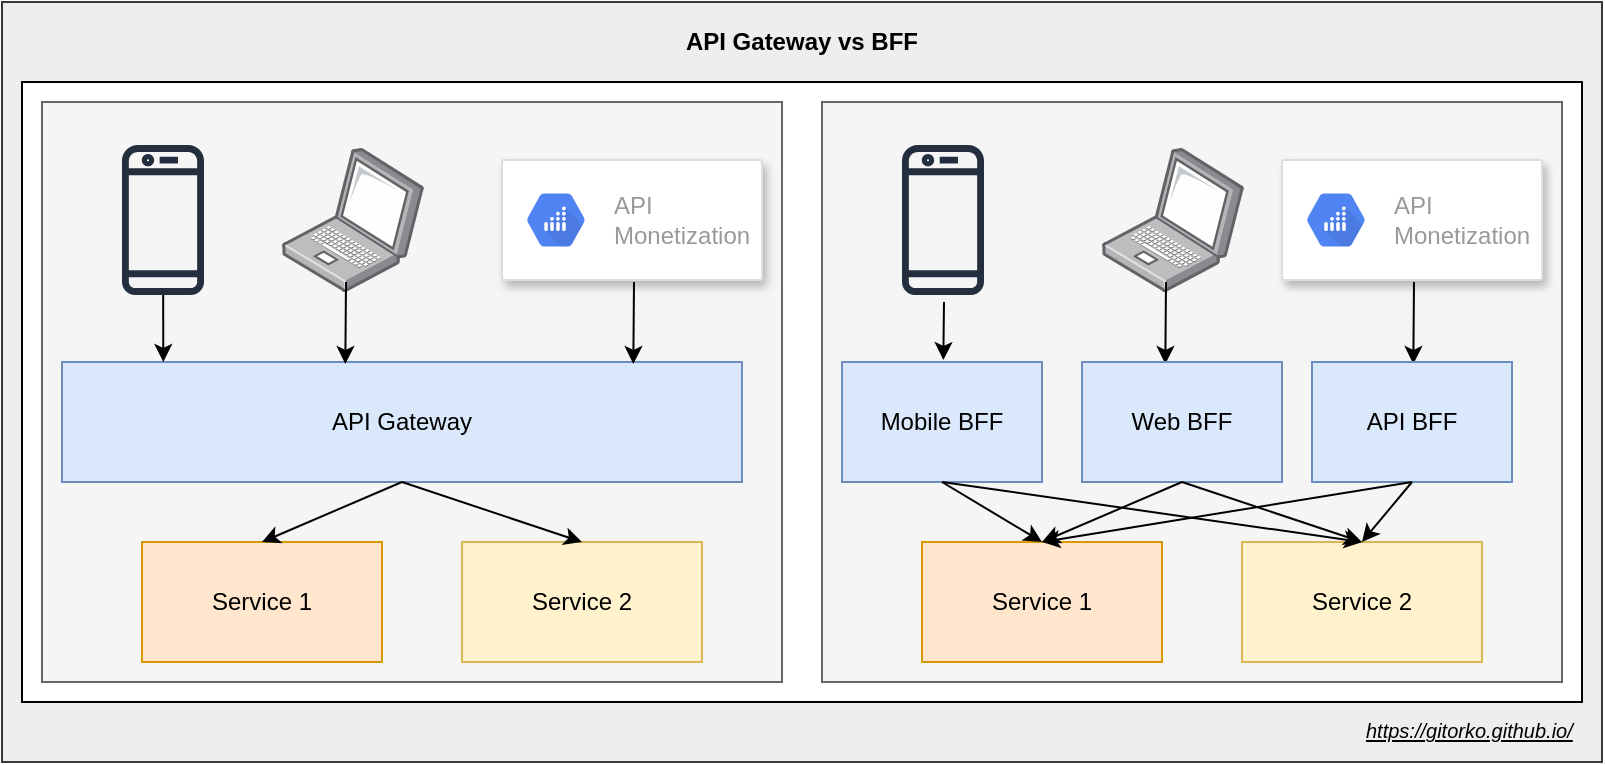<mxfile version="12.6.5" type="device"><diagram id="e92m1QvFLVzjgcAwiDHC" name="Page-1"><mxGraphModel dx="1106" dy="852" grid="1" gridSize="10" guides="1" tooltips="1" connect="1" arrows="1" fold="1" page="1" pageScale="1" pageWidth="500" pageHeight="1200" math="0" shadow="0"><root><mxCell id="0"/><mxCell id="1" parent="0"/><mxCell id="KOUmrvh4acQSx_XSXjxt-41" value="" style="rounded=0;whiteSpace=wrap;html=1;fillColor=#eeeeee;strokeColor=#36393d;" vertex="1" parent="1"><mxGeometry x="40" y="40" width="800" height="380" as="geometry"/></mxCell><mxCell id="KOUmrvh4acQSx_XSXjxt-40" value="" style="rounded=0;whiteSpace=wrap;html=1;" vertex="1" parent="1"><mxGeometry x="50" y="80" width="780" height="310" as="geometry"/></mxCell><mxCell id="KOUmrvh4acQSx_XSXjxt-11" value="" style="rounded=0;whiteSpace=wrap;html=1;fillColor=#f5f5f5;strokeColor=#666666;fontColor=#333333;" vertex="1" parent="1"><mxGeometry x="60" y="90" width="370" height="290" as="geometry"/></mxCell><mxCell id="KOUmrvh4acQSx_XSXjxt-1" value="" style="outlineConnect=0;fontColor=#232F3E;gradientColor=none;fillColor=#232F3E;strokeColor=none;dashed=0;verticalLabelPosition=bottom;verticalAlign=top;align=center;html=1;fontSize=12;fontStyle=0;aspect=fixed;pointerEvents=1;shape=mxgraph.aws4.mobile_client;" vertex="1" parent="1"><mxGeometry x="100" y="110" width="41" height="78" as="geometry"/></mxCell><mxCell id="KOUmrvh4acQSx_XSXjxt-2" value="" style="points=[];aspect=fixed;html=1;align=center;shadow=0;dashed=0;image;image=img/lib/allied_telesis/computer_and_terminals/Laptop.svg;" vertex="1" parent="1"><mxGeometry x="180" y="113" width="70.99" height="72" as="geometry"/></mxCell><mxCell id="KOUmrvh4acQSx_XSXjxt-5" value="" style="strokeColor=#dddddd;shadow=1;strokeWidth=1;rounded=1;absoluteArcSize=1;arcSize=2;" vertex="1" parent="1"><mxGeometry x="290" y="119" width="130" height="60" as="geometry"/></mxCell><mxCell id="KOUmrvh4acQSx_XSXjxt-6" value="API&#10;Monetization" style="dashed=0;connectable=0;html=1;fillColor=#5184F3;strokeColor=none;shape=mxgraph.gcp2.hexIcon;prIcon=api_monetization;part=1;labelPosition=right;verticalLabelPosition=middle;align=left;verticalAlign=middle;spacingLeft=5;fontColor=#999999;fontSize=12;" vertex="1" parent="KOUmrvh4acQSx_XSXjxt-5"><mxGeometry y="0.5" width="44" height="39" relative="1" as="geometry"><mxPoint x="5" y="-19.5" as="offset"/></mxGeometry></mxCell><mxCell id="KOUmrvh4acQSx_XSXjxt-7" value="API Gateway" style="rounded=0;whiteSpace=wrap;html=1;fillColor=#dae8fc;strokeColor=#6c8ebf;" vertex="1" parent="1"><mxGeometry x="70" y="220" width="340" height="60" as="geometry"/></mxCell><mxCell id="KOUmrvh4acQSx_XSXjxt-9" value="Service 1" style="rounded=0;whiteSpace=wrap;html=1;fillColor=#ffe6cc;strokeColor=#d79b00;" vertex="1" parent="1"><mxGeometry x="110" y="310" width="120" height="60" as="geometry"/></mxCell><mxCell id="KOUmrvh4acQSx_XSXjxt-10" value="Service 2" style="rounded=0;whiteSpace=wrap;html=1;fillColor=#fff2cc;strokeColor=#d6b656;" vertex="1" parent="1"><mxGeometry x="270" y="310" width="120" height="60" as="geometry"/></mxCell><mxCell id="KOUmrvh4acQSx_XSXjxt-12" value="" style="endArrow=classic;html=1;exitX=0.5;exitY=1;exitDx=0;exitDy=0;entryX=0.5;entryY=0;entryDx=0;entryDy=0;" edge="1" parent="1" source="KOUmrvh4acQSx_XSXjxt-7" target="KOUmrvh4acQSx_XSXjxt-9"><mxGeometry width="50" height="50" relative="1" as="geometry"><mxPoint x="280" y="470" as="sourcePoint"/><mxPoint x="330" y="420" as="targetPoint"/></mxGeometry></mxCell><mxCell id="KOUmrvh4acQSx_XSXjxt-13" value="" style="endArrow=classic;html=1;exitX=0.5;exitY=1;exitDx=0;exitDy=0;entryX=0.5;entryY=0;entryDx=0;entryDy=0;" edge="1" parent="1" source="KOUmrvh4acQSx_XSXjxt-7" target="KOUmrvh4acQSx_XSXjxt-10"><mxGeometry width="50" height="50" relative="1" as="geometry"><mxPoint x="250" y="290" as="sourcePoint"/><mxPoint x="180" y="320" as="targetPoint"/></mxGeometry></mxCell><mxCell id="KOUmrvh4acQSx_XSXjxt-17" value="" style="endArrow=classic;html=1;entryX=0.149;entryY=0;entryDx=0;entryDy=0;entryPerimeter=0;" edge="1" parent="1" source="KOUmrvh4acQSx_XSXjxt-1" target="KOUmrvh4acQSx_XSXjxt-7"><mxGeometry width="50" height="50" relative="1" as="geometry"><mxPoint x="150" y="470" as="sourcePoint"/><mxPoint x="200" y="420" as="targetPoint"/></mxGeometry></mxCell><mxCell id="KOUmrvh4acQSx_XSXjxt-18" value="" style="endArrow=classic;html=1;entryX=0.149;entryY=0;entryDx=0;entryDy=0;entryPerimeter=0;" edge="1" parent="1"><mxGeometry width="50" height="50" relative="1" as="geometry"><mxPoint x="212" y="180" as="sourcePoint"/><mxPoint x="211.66" y="221" as="targetPoint"/></mxGeometry></mxCell><mxCell id="KOUmrvh4acQSx_XSXjxt-19" value="" style="endArrow=classic;html=1;entryX=0.149;entryY=0;entryDx=0;entryDy=0;entryPerimeter=0;" edge="1" parent="1"><mxGeometry width="50" height="50" relative="1" as="geometry"><mxPoint x="356" y="180" as="sourcePoint"/><mxPoint x="355.66" y="221" as="targetPoint"/></mxGeometry></mxCell><mxCell id="KOUmrvh4acQSx_XSXjxt-20" value="" style="rounded=0;whiteSpace=wrap;html=1;fillColor=#f5f5f5;strokeColor=#666666;fontColor=#333333;" vertex="1" parent="1"><mxGeometry x="450" y="90" width="370" height="290" as="geometry"/></mxCell><mxCell id="KOUmrvh4acQSx_XSXjxt-21" value="" style="outlineConnect=0;fontColor=#232F3E;gradientColor=none;fillColor=#232F3E;strokeColor=none;dashed=0;verticalLabelPosition=bottom;verticalAlign=top;align=center;html=1;fontSize=12;fontStyle=0;aspect=fixed;pointerEvents=1;shape=mxgraph.aws4.mobile_client;" vertex="1" parent="1"><mxGeometry x="490" y="110" width="41" height="78" as="geometry"/></mxCell><mxCell id="KOUmrvh4acQSx_XSXjxt-22" value="" style="points=[];aspect=fixed;html=1;align=center;shadow=0;dashed=0;image;image=img/lib/allied_telesis/computer_and_terminals/Laptop.svg;" vertex="1" parent="1"><mxGeometry x="590" y="113" width="70.99" height="72" as="geometry"/></mxCell><mxCell id="KOUmrvh4acQSx_XSXjxt-23" value="" style="strokeColor=#dddddd;shadow=1;strokeWidth=1;rounded=1;absoluteArcSize=1;arcSize=2;" vertex="1" parent="1"><mxGeometry x="680" y="119" width="130" height="60" as="geometry"/></mxCell><mxCell id="KOUmrvh4acQSx_XSXjxt-24" value="API&#10;Monetization" style="dashed=0;connectable=0;html=1;fillColor=#5184F3;strokeColor=none;shape=mxgraph.gcp2.hexIcon;prIcon=api_monetization;part=1;labelPosition=right;verticalLabelPosition=middle;align=left;verticalAlign=middle;spacingLeft=5;fontColor=#999999;fontSize=12;" vertex="1" parent="KOUmrvh4acQSx_XSXjxt-23"><mxGeometry y="0.5" width="44" height="39" relative="1" as="geometry"><mxPoint x="5" y="-19.5" as="offset"/></mxGeometry></mxCell><mxCell id="KOUmrvh4acQSx_XSXjxt-25" value="Mobile BFF" style="rounded=0;whiteSpace=wrap;html=1;fillColor=#dae8fc;strokeColor=#6c8ebf;" vertex="1" parent="1"><mxGeometry x="460" y="220" width="100" height="60" as="geometry"/></mxCell><mxCell id="KOUmrvh4acQSx_XSXjxt-26" value="Service 1" style="rounded=0;whiteSpace=wrap;html=1;fillColor=#ffe6cc;strokeColor=#d79b00;" vertex="1" parent="1"><mxGeometry x="500" y="310" width="120" height="60" as="geometry"/></mxCell><mxCell id="KOUmrvh4acQSx_XSXjxt-27" value="Service 2" style="rounded=0;whiteSpace=wrap;html=1;fillColor=#fff2cc;strokeColor=#d6b656;" vertex="1" parent="1"><mxGeometry x="660" y="310" width="120" height="60" as="geometry"/></mxCell><mxCell id="KOUmrvh4acQSx_XSXjxt-28" value="" style="endArrow=classic;html=1;exitX=0.5;exitY=1;exitDx=0;exitDy=0;entryX=0.5;entryY=0;entryDx=0;entryDy=0;" edge="1" parent="1" source="KOUmrvh4acQSx_XSXjxt-25" target="KOUmrvh4acQSx_XSXjxt-26"><mxGeometry width="50" height="50" relative="1" as="geometry"><mxPoint x="670" y="470" as="sourcePoint"/><mxPoint x="720" y="420" as="targetPoint"/></mxGeometry></mxCell><mxCell id="KOUmrvh4acQSx_XSXjxt-29" value="" style="endArrow=classic;html=1;exitX=0.5;exitY=1;exitDx=0;exitDy=0;entryX=0.5;entryY=0;entryDx=0;entryDy=0;" edge="1" parent="1" source="KOUmrvh4acQSx_XSXjxt-25" target="KOUmrvh4acQSx_XSXjxt-27"><mxGeometry width="50" height="50" relative="1" as="geometry"><mxPoint x="640" y="290" as="sourcePoint"/><mxPoint x="570" y="320" as="targetPoint"/></mxGeometry></mxCell><mxCell id="KOUmrvh4acQSx_XSXjxt-31" value="" style="endArrow=classic;html=1;entryX=0.149;entryY=0;entryDx=0;entryDy=0;entryPerimeter=0;" edge="1" parent="1"><mxGeometry width="50" height="50" relative="1" as="geometry"><mxPoint x="622" y="180" as="sourcePoint"/><mxPoint x="621.66" y="221" as="targetPoint"/></mxGeometry></mxCell><mxCell id="KOUmrvh4acQSx_XSXjxt-32" value="" style="endArrow=classic;html=1;entryX=0.149;entryY=0;entryDx=0;entryDy=0;entryPerimeter=0;" edge="1" parent="1"><mxGeometry width="50" height="50" relative="1" as="geometry"><mxPoint x="746" y="180" as="sourcePoint"/><mxPoint x="745.66" y="221" as="targetPoint"/></mxGeometry></mxCell><mxCell id="KOUmrvh4acQSx_XSXjxt-33" value="Web BFF" style="rounded=0;whiteSpace=wrap;html=1;fillColor=#dae8fc;strokeColor=#6c8ebf;" vertex="1" parent="1"><mxGeometry x="580" y="220" width="100" height="60" as="geometry"/></mxCell><mxCell id="KOUmrvh4acQSx_XSXjxt-34" value="API BFF" style="rounded=0;whiteSpace=wrap;html=1;fillColor=#dae8fc;strokeColor=#6c8ebf;" vertex="1" parent="1"><mxGeometry x="695" y="220" width="100" height="60" as="geometry"/></mxCell><mxCell id="KOUmrvh4acQSx_XSXjxt-35" value="" style="endArrow=classic;html=1;entryX=0.149;entryY=0;entryDx=0;entryDy=0;entryPerimeter=0;" edge="1" parent="1"><mxGeometry width="50" height="50" relative="1" as="geometry"><mxPoint x="511" y="190" as="sourcePoint"/><mxPoint x="510.66" y="219" as="targetPoint"/></mxGeometry></mxCell><mxCell id="KOUmrvh4acQSx_XSXjxt-36" value="" style="endArrow=classic;html=1;exitX=0.5;exitY=1;exitDx=0;exitDy=0;entryX=0.5;entryY=0;entryDx=0;entryDy=0;" edge="1" parent="1" source="KOUmrvh4acQSx_XSXjxt-33" target="KOUmrvh4acQSx_XSXjxt-26"><mxGeometry width="50" height="50" relative="1" as="geometry"><mxPoint x="550" y="500" as="sourcePoint"/><mxPoint x="600" y="450" as="targetPoint"/></mxGeometry></mxCell><mxCell id="KOUmrvh4acQSx_XSXjxt-37" value="" style="endArrow=classic;html=1;exitX=0.5;exitY=1;exitDx=0;exitDy=0;entryX=0.5;entryY=0;entryDx=0;entryDy=0;" edge="1" parent="1" source="KOUmrvh4acQSx_XSXjxt-33" target="KOUmrvh4acQSx_XSXjxt-27"><mxGeometry width="50" height="50" relative="1" as="geometry"><mxPoint x="590" y="500" as="sourcePoint"/><mxPoint x="640" y="450" as="targetPoint"/></mxGeometry></mxCell><mxCell id="KOUmrvh4acQSx_XSXjxt-38" value="" style="endArrow=classic;html=1;exitX=0.5;exitY=1;exitDx=0;exitDy=0;entryX=0.5;entryY=0;entryDx=0;entryDy=0;" edge="1" parent="1" source="KOUmrvh4acQSx_XSXjxt-34" target="KOUmrvh4acQSx_XSXjxt-27"><mxGeometry width="50" height="50" relative="1" as="geometry"><mxPoint x="640" y="460" as="sourcePoint"/><mxPoint x="690" y="410" as="targetPoint"/></mxGeometry></mxCell><mxCell id="KOUmrvh4acQSx_XSXjxt-39" value="" style="endArrow=classic;html=1;exitX=0.5;exitY=1;exitDx=0;exitDy=0;entryX=0.5;entryY=0;entryDx=0;entryDy=0;" edge="1" parent="1" source="KOUmrvh4acQSx_XSXjxt-34" target="KOUmrvh4acQSx_XSXjxt-26"><mxGeometry width="50" height="50" relative="1" as="geometry"><mxPoint x="600" y="480" as="sourcePoint"/><mxPoint x="650" y="430" as="targetPoint"/></mxGeometry></mxCell><UserObject label="&lt;font style=&quot;font-size: 10px&quot;&gt;&lt;i&gt;&lt;u&gt;https://gitorko.github.io/&lt;/u&gt;&lt;/i&gt;&lt;/font&gt;" link="https://gitorko.github.io/" id="KOUmrvh4acQSx_XSXjxt-42"><mxCell style="text;html=1;" vertex="1" parent="1"><mxGeometry x="720" y="390" width="110" height="30" as="geometry"/></mxCell></UserObject><mxCell id="KOUmrvh4acQSx_XSXjxt-43" value="API Gateway vs BFF" style="text;html=1;strokeColor=none;fillColor=none;align=center;verticalAlign=middle;whiteSpace=wrap;rounded=0;fontStyle=1" vertex="1" parent="1"><mxGeometry x="380" y="50" width="120" height="20" as="geometry"/></mxCell></root></mxGraphModel></diagram></mxfile>